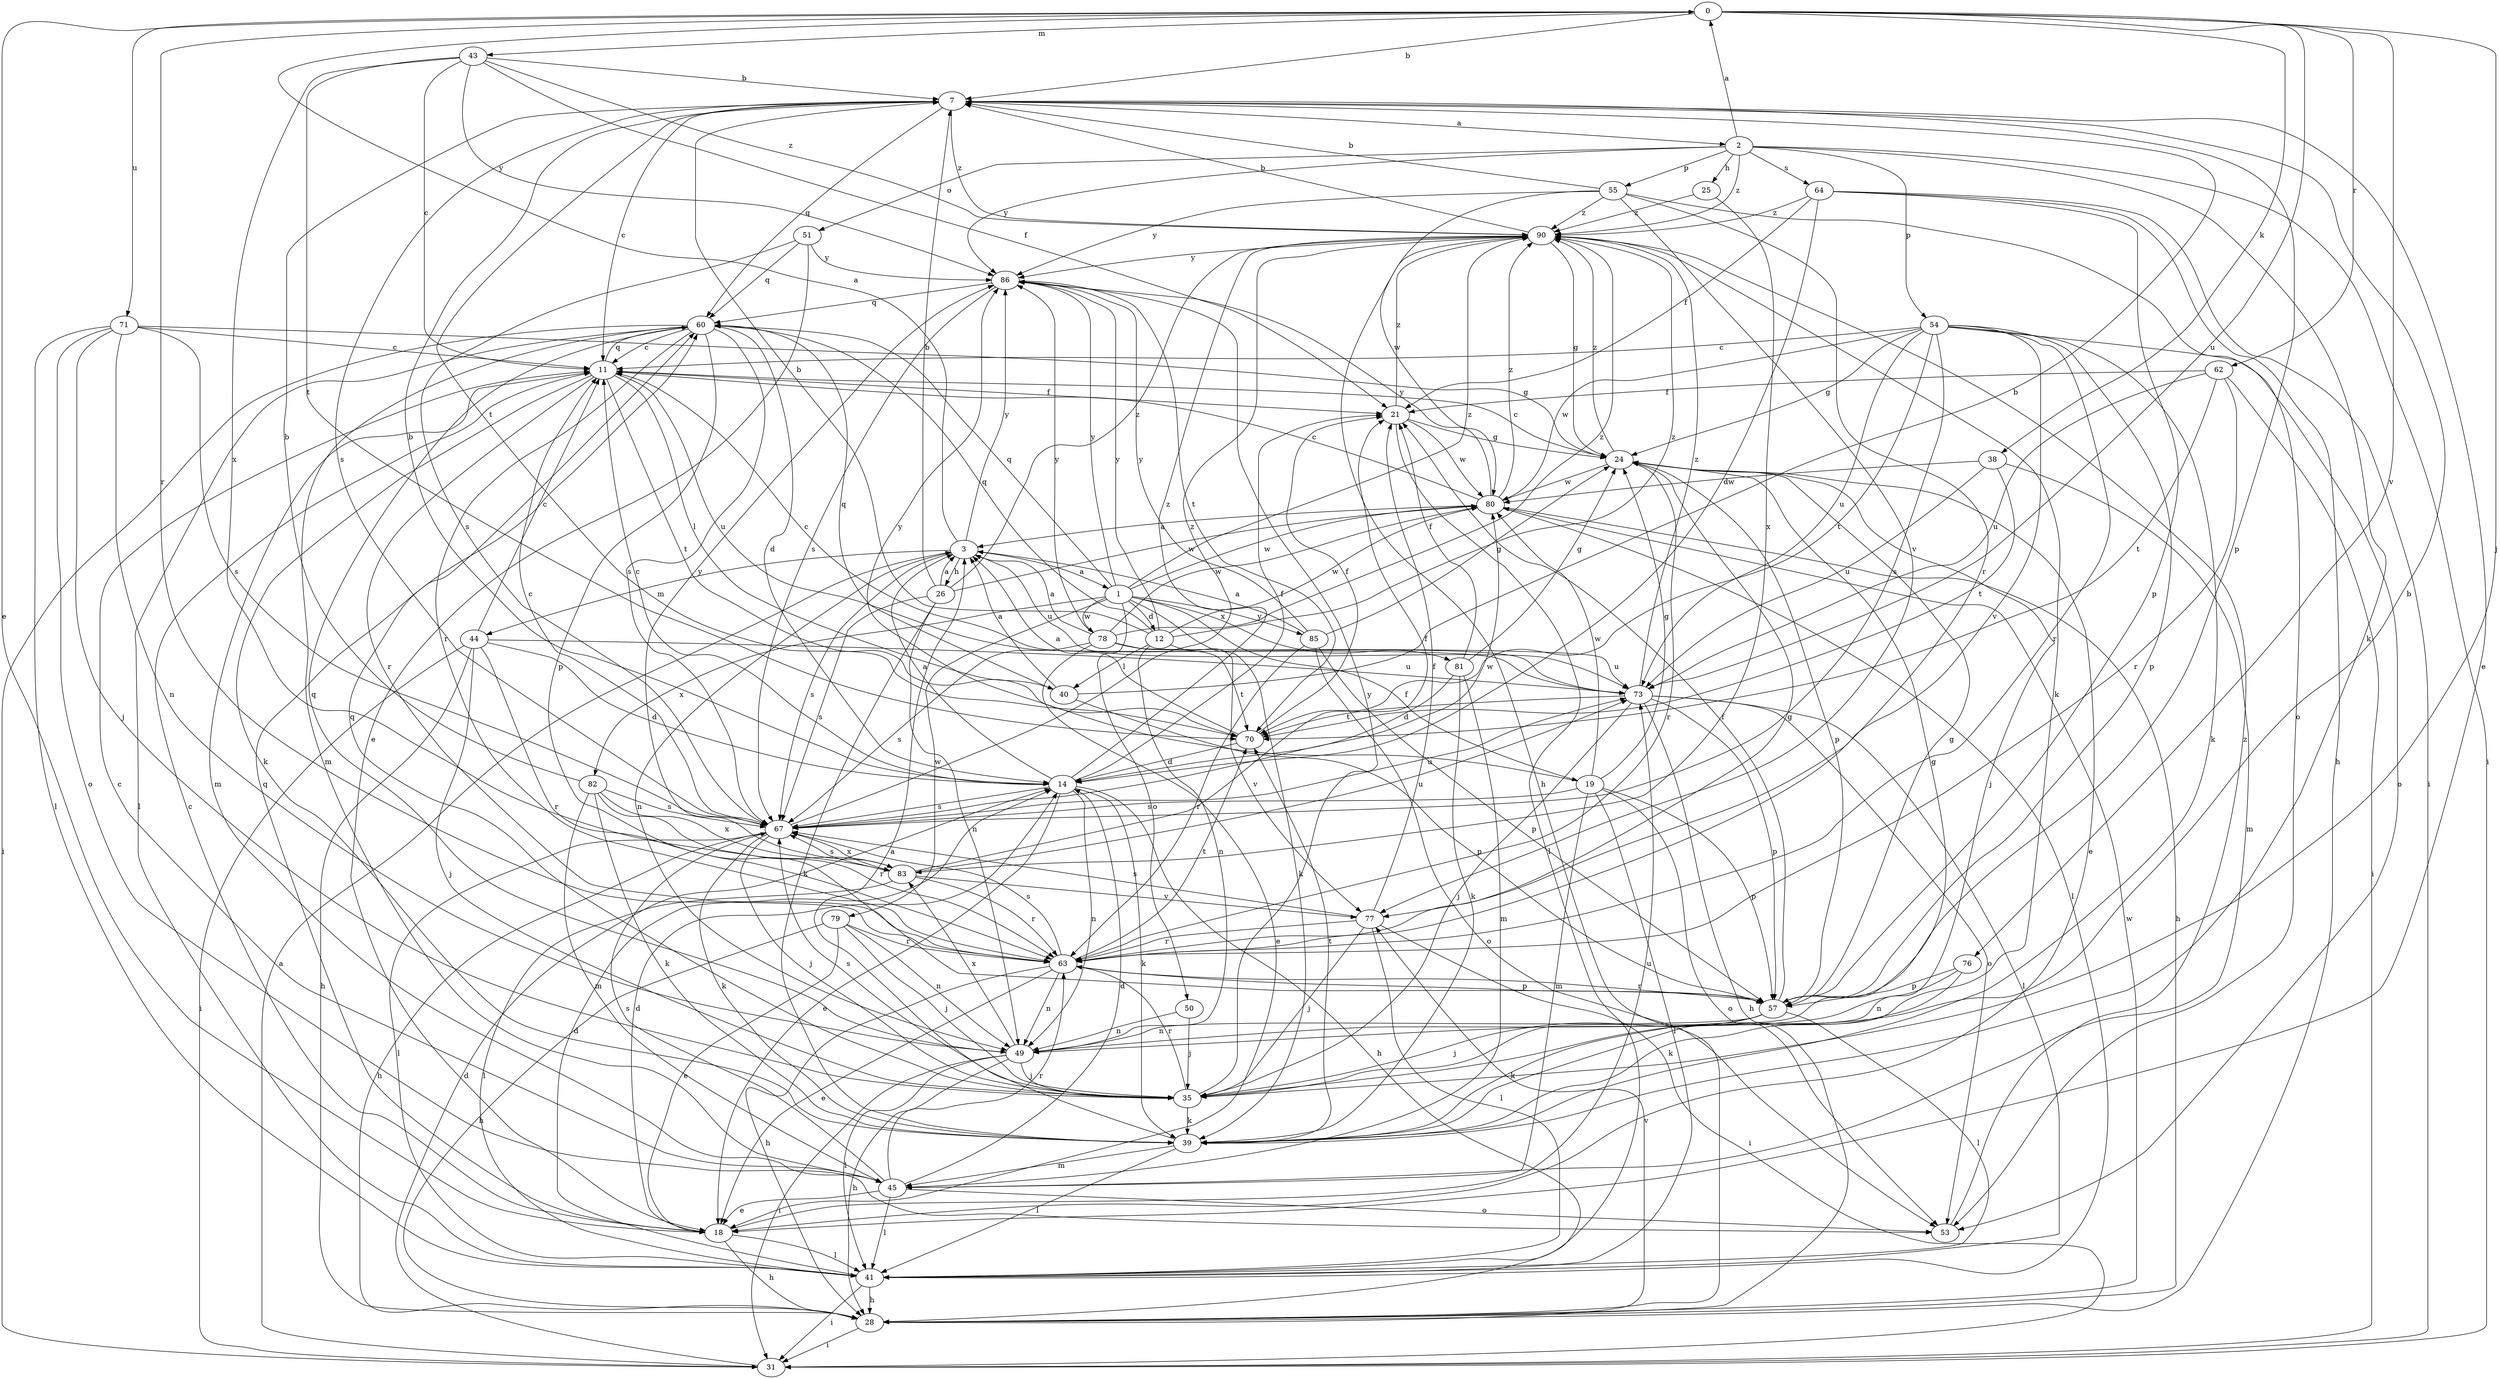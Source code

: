 strict digraph  {
0;
1;
2;
3;
7;
11;
12;
14;
18;
19;
21;
24;
25;
26;
28;
31;
35;
38;
39;
40;
41;
43;
44;
45;
49;
50;
51;
53;
54;
55;
57;
60;
62;
63;
64;
67;
70;
71;
73;
76;
77;
78;
79;
80;
81;
82;
83;
85;
86;
90;
0 -> 7  [label=b];
0 -> 18  [label=e];
0 -> 35  [label=j];
0 -> 38  [label=k];
0 -> 43  [label=m];
0 -> 62  [label=r];
0 -> 63  [label=r];
0 -> 71  [label=u];
0 -> 73  [label=u];
0 -> 76  [label=v];
1 -> 12  [label=d];
1 -> 19  [label=f];
1 -> 39  [label=k];
1 -> 50  [label=o];
1 -> 60  [label=q];
1 -> 78  [label=w];
1 -> 79  [label=w];
1 -> 80  [label=w];
1 -> 81  [label=x];
1 -> 82  [label=x];
1 -> 85  [label=y];
1 -> 86  [label=y];
1 -> 90  [label=z];
2 -> 0  [label=a];
2 -> 25  [label=h];
2 -> 31  [label=i];
2 -> 39  [label=k];
2 -> 51  [label=o];
2 -> 54  [label=p];
2 -> 55  [label=p];
2 -> 64  [label=s];
2 -> 86  [label=y];
2 -> 90  [label=z];
3 -> 0  [label=a];
3 -> 1  [label=a];
3 -> 26  [label=h];
3 -> 44  [label=m];
3 -> 49  [label=n];
3 -> 67  [label=s];
3 -> 73  [label=u];
3 -> 86  [label=y];
7 -> 2  [label=a];
7 -> 11  [label=c];
7 -> 18  [label=e];
7 -> 57  [label=p];
7 -> 60  [label=q];
7 -> 67  [label=s];
7 -> 70  [label=t];
7 -> 90  [label=z];
11 -> 21  [label=f];
11 -> 39  [label=k];
11 -> 40  [label=l];
11 -> 45  [label=m];
11 -> 60  [label=q];
11 -> 63  [label=r];
11 -> 70  [label=t];
11 -> 73  [label=u];
12 -> 7  [label=b];
12 -> 40  [label=l];
12 -> 49  [label=n];
12 -> 60  [label=q];
12 -> 77  [label=v];
12 -> 80  [label=w];
12 -> 86  [label=y];
12 -> 90  [label=z];
14 -> 3  [label=a];
14 -> 7  [label=b];
14 -> 11  [label=c];
14 -> 18  [label=e];
14 -> 21  [label=f];
14 -> 28  [label=h];
14 -> 39  [label=k];
14 -> 49  [label=n];
14 -> 67  [label=s];
14 -> 90  [label=z];
18 -> 11  [label=c];
18 -> 14  [label=d];
18 -> 28  [label=h];
18 -> 41  [label=l];
18 -> 60  [label=q];
18 -> 73  [label=u];
19 -> 24  [label=g];
19 -> 41  [label=l];
19 -> 45  [label=m];
19 -> 53  [label=o];
19 -> 57  [label=p];
19 -> 67  [label=s];
19 -> 80  [label=w];
19 -> 86  [label=y];
21 -> 24  [label=g];
21 -> 41  [label=l];
21 -> 80  [label=w];
21 -> 90  [label=z];
24 -> 11  [label=c];
24 -> 18  [label=e];
24 -> 35  [label=j];
24 -> 57  [label=p];
24 -> 63  [label=r];
24 -> 80  [label=w];
24 -> 90  [label=z];
25 -> 83  [label=x];
25 -> 90  [label=z];
26 -> 3  [label=a];
26 -> 7  [label=b];
26 -> 39  [label=k];
26 -> 49  [label=n];
26 -> 67  [label=s];
26 -> 80  [label=w];
26 -> 90  [label=z];
28 -> 31  [label=i];
28 -> 77  [label=v];
28 -> 80  [label=w];
31 -> 3  [label=a];
31 -> 14  [label=d];
35 -> 7  [label=b];
35 -> 39  [label=k];
35 -> 60  [label=q];
35 -> 63  [label=r];
35 -> 67  [label=s];
35 -> 86  [label=y];
38 -> 45  [label=m];
38 -> 70  [label=t];
38 -> 73  [label=u];
38 -> 80  [label=w];
39 -> 3  [label=a];
39 -> 41  [label=l];
39 -> 45  [label=m];
39 -> 70  [label=t];
40 -> 3  [label=a];
40 -> 7  [label=b];
40 -> 57  [label=p];
40 -> 60  [label=q];
41 -> 14  [label=d];
41 -> 28  [label=h];
41 -> 31  [label=i];
43 -> 7  [label=b];
43 -> 11  [label=c];
43 -> 21  [label=f];
43 -> 70  [label=t];
43 -> 83  [label=x];
43 -> 86  [label=y];
43 -> 90  [label=z];
44 -> 11  [label=c];
44 -> 14  [label=d];
44 -> 28  [label=h];
44 -> 31  [label=i];
44 -> 35  [label=j];
44 -> 63  [label=r];
44 -> 73  [label=u];
45 -> 11  [label=c];
45 -> 14  [label=d];
45 -> 18  [label=e];
45 -> 41  [label=l];
45 -> 53  [label=o];
45 -> 63  [label=r];
45 -> 67  [label=s];
49 -> 24  [label=g];
49 -> 28  [label=h];
49 -> 31  [label=i];
49 -> 35  [label=j];
49 -> 41  [label=l];
49 -> 60  [label=q];
49 -> 83  [label=x];
50 -> 35  [label=j];
50 -> 49  [label=n];
51 -> 18  [label=e];
51 -> 60  [label=q];
51 -> 67  [label=s];
51 -> 86  [label=y];
53 -> 90  [label=z];
54 -> 11  [label=c];
54 -> 24  [label=g];
54 -> 39  [label=k];
54 -> 53  [label=o];
54 -> 57  [label=p];
54 -> 63  [label=r];
54 -> 67  [label=s];
54 -> 70  [label=t];
54 -> 73  [label=u];
54 -> 77  [label=v];
54 -> 80  [label=w];
55 -> 7  [label=b];
55 -> 53  [label=o];
55 -> 63  [label=r];
55 -> 77  [label=v];
55 -> 80  [label=w];
55 -> 86  [label=y];
55 -> 90  [label=z];
57 -> 21  [label=f];
57 -> 24  [label=g];
57 -> 35  [label=j];
57 -> 39  [label=k];
57 -> 41  [label=l];
57 -> 49  [label=n];
57 -> 63  [label=r];
60 -> 11  [label=c];
60 -> 14  [label=d];
60 -> 31  [label=i];
60 -> 41  [label=l];
60 -> 45  [label=m];
60 -> 57  [label=p];
60 -> 63  [label=r];
60 -> 67  [label=s];
62 -> 21  [label=f];
62 -> 31  [label=i];
62 -> 63  [label=r];
62 -> 70  [label=t];
62 -> 73  [label=u];
63 -> 18  [label=e];
63 -> 24  [label=g];
63 -> 28  [label=h];
63 -> 49  [label=n];
63 -> 57  [label=p];
63 -> 67  [label=s];
63 -> 70  [label=t];
64 -> 14  [label=d];
64 -> 21  [label=f];
64 -> 28  [label=h];
64 -> 31  [label=i];
64 -> 57  [label=p];
64 -> 90  [label=z];
67 -> 11  [label=c];
67 -> 28  [label=h];
67 -> 35  [label=j];
67 -> 39  [label=k];
67 -> 41  [label=l];
67 -> 73  [label=u];
67 -> 80  [label=w];
67 -> 83  [label=x];
67 -> 90  [label=z];
70 -> 3  [label=a];
70 -> 14  [label=d];
70 -> 21  [label=f];
71 -> 11  [label=c];
71 -> 24  [label=g];
71 -> 35  [label=j];
71 -> 41  [label=l];
71 -> 49  [label=n];
71 -> 53  [label=o];
71 -> 67  [label=s];
73 -> 11  [label=c];
73 -> 28  [label=h];
73 -> 35  [label=j];
73 -> 41  [label=l];
73 -> 53  [label=o];
73 -> 57  [label=p];
73 -> 70  [label=t];
73 -> 90  [label=z];
76 -> 39  [label=k];
76 -> 49  [label=n];
76 -> 57  [label=p];
77 -> 21  [label=f];
77 -> 31  [label=i];
77 -> 35  [label=j];
77 -> 41  [label=l];
77 -> 63  [label=r];
77 -> 67  [label=s];
78 -> 3  [label=a];
78 -> 18  [label=e];
78 -> 67  [label=s];
78 -> 70  [label=t];
78 -> 73  [label=u];
78 -> 80  [label=w];
78 -> 86  [label=y];
78 -> 90  [label=z];
79 -> 18  [label=e];
79 -> 28  [label=h];
79 -> 35  [label=j];
79 -> 49  [label=n];
79 -> 63  [label=r];
80 -> 3  [label=a];
80 -> 11  [label=c];
80 -> 28  [label=h];
80 -> 41  [label=l];
80 -> 86  [label=y];
80 -> 90  [label=z];
81 -> 14  [label=d];
81 -> 21  [label=f];
81 -> 24  [label=g];
81 -> 39  [label=k];
81 -> 45  [label=m];
82 -> 7  [label=b];
82 -> 39  [label=k];
82 -> 45  [label=m];
82 -> 63  [label=r];
82 -> 67  [label=s];
82 -> 83  [label=x];
83 -> 21  [label=f];
83 -> 41  [label=l];
83 -> 63  [label=r];
83 -> 67  [label=s];
83 -> 73  [label=u];
83 -> 77  [label=v];
83 -> 86  [label=y];
85 -> 3  [label=a];
85 -> 24  [label=g];
85 -> 53  [label=o];
85 -> 57  [label=p];
85 -> 63  [label=r];
85 -> 86  [label=y];
86 -> 60  [label=q];
86 -> 67  [label=s];
86 -> 70  [label=t];
90 -> 7  [label=b];
90 -> 24  [label=g];
90 -> 28  [label=h];
90 -> 39  [label=k];
90 -> 86  [label=y];
}
